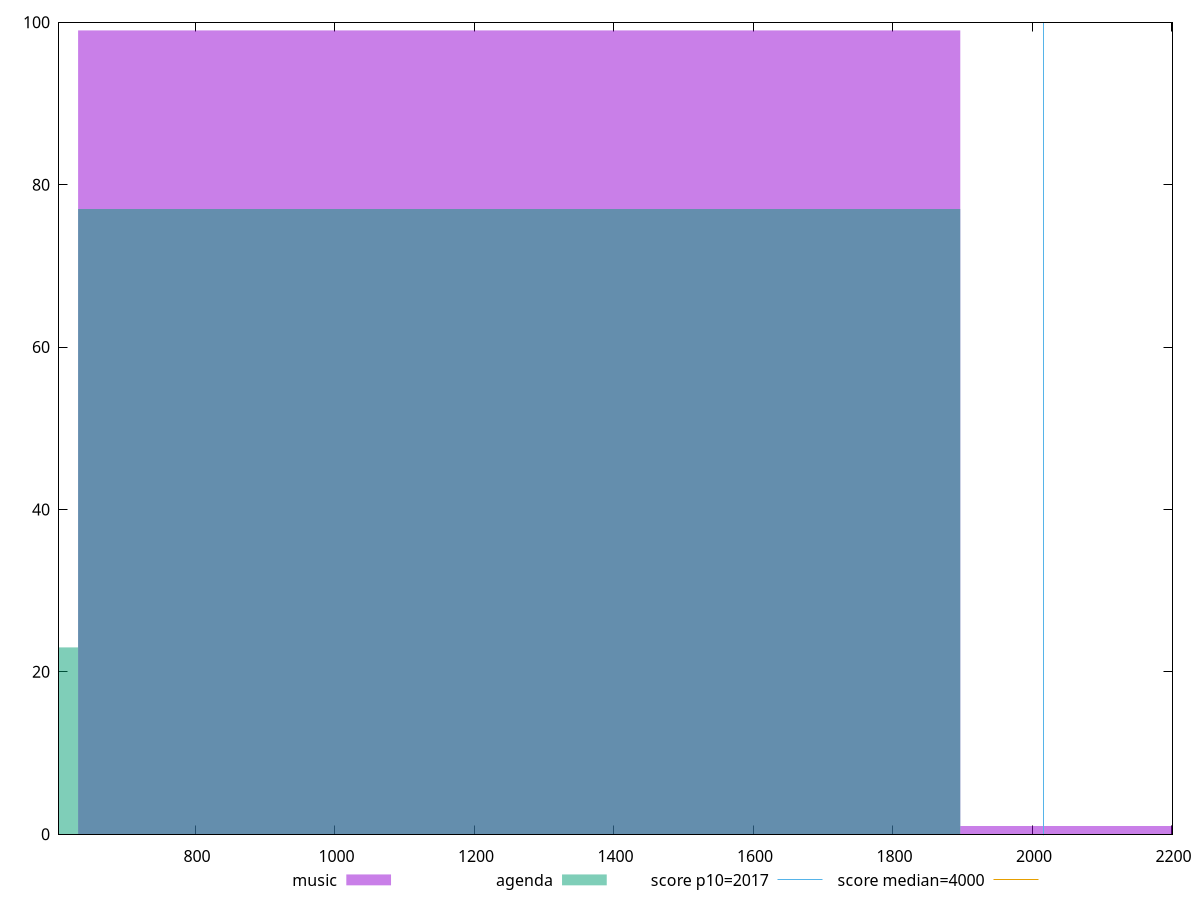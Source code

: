 reset

$music <<EOF
2529.494777293177 1
1264.7473886465884 99
EOF

$agenda <<EOF
1264.7473886465884 77
0 23
EOF

set key outside below
set boxwidth 1264.7473886465884
set xrange [605.0000000000002:2201.3560000000007]
set yrange [0:100]
set trange [0:100]
set style fill transparent solid 0.5 noborder

set parametric
set terminal svg size 640, 500 enhanced background rgb 'white'
set output "reports/report_00032_2021-02-25T10-28-15.087Z/mainthread-work-breakdown/comparison/histogram/0_vs_1.svg"

plot $music title "music" with boxes, \
     $agenda title "agenda" with boxes, \
     2017,t title "score p10=2017", \
     4000,t title "score median=4000"

reset
